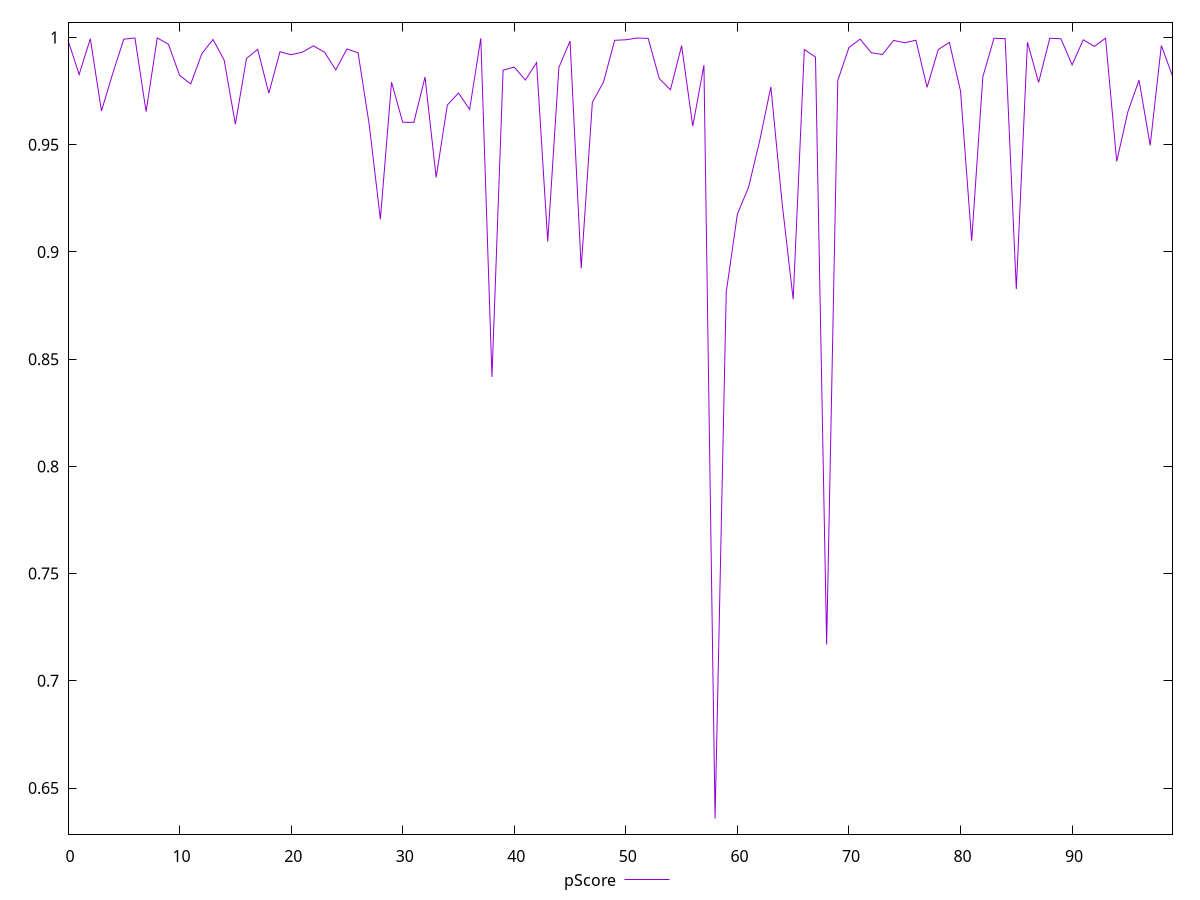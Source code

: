reset

$pScore <<EOF
0 0.9986904101550287
1 0.9827059779887459
2 0.9994060746758908
3 0.9657205489525253
4 0.9830638066320418
5 0.9991834489824333
6 0.9997419761297315
7 0.9654263399673885
8 0.9997808543380344
9 0.9968212738244738
10 0.9823576725433649
11 0.9782995237833634
12 0.9924503231285249
13 0.9990450347105274
14 0.989374272452495
15 0.9595801695903348
16 0.9902088326013263
17 0.9944428695899188
18 0.9739981819584385
19 0.9933185885924702
20 0.9919332602360176
21 0.9931229735303931
22 0.9960731694355176
23 0.9930744575634585
24 0.9848535663972442
25 0.9946381093343879
26 0.9928655276486444
27 0.9593049335409818
28 0.9152456435589895
29 0.9791173228572364
30 0.960467914641085
31 0.9604097307750816
32 0.9815102873183572
33 0.9347411558259837
34 0.9684807540514045
35 0.9740881639582684
36 0.9664435993263124
37 0.9996140523583017
38 0.841716409562158
39 0.9847728545968361
40 0.9861630383047413
41 0.9801308317265978
42 0.9882763544698004
43 0.9048349229274053
44 0.9860147553832534
45 0.9983284827190617
46 0.8923557158136443
47 0.9697417902055923
48 0.9791855173776436
49 0.9986608776698409
50 0.9989166354223518
51 0.9997168778473453
52 0.9995673011613946
53 0.9807875570204186
54 0.9756103572336563
55 0.9961680976885507
56 0.9586298023220361
57 0.9870619070740316
58 0.6358054731913492
59 0.8812640771897413
60 0.9176236561507629
61 0.9301549622455847
62 0.9518618071523319
63 0.9769622919857819
64 0.9231453405245676
65 0.8779009113468175
66 0.9943767201169094
67 0.9908457677858917
68 0.7169452477383855
69 0.9799375264024814
70 0.9953193958988944
71 0.9992163709365403
72 0.9928850334876524
73 0.9920351448009953
74 0.9986125298555882
75 0.9975250140110636
76 0.9987102466094003
77 0.9767284311818927
78 0.994316619868427
79 0.9976978537480796
80 0.9749980116267993
81 0.9051729227635226
82 0.9816451750381308
83 0.9996087954941905
84 0.9994373992121481
85 0.8826549918489496
86 0.9977541029605167
87 0.9790088391136256
88 0.9996258073569224
89 0.9993804843608365
90 0.9872177169272442
91 0.9989131257859986
92 0.995816410697683
93 0.9996512534033227
94 0.9422033027948145
95 0.9653043346497181
96 0.9801090106981404
97 0.9496774170706737
98 0.9962346452936119
99 0.9819946246956612
EOF

set key outside below
set xrange [0:99]
set yrange [0.6285259655684154:1.0070603619609682]
set trange [0.6285259655684154:1.0070603619609682]
set terminal svg size 640, 500 enhanced background rgb 'white'
set output "report_00013_2021-02-09T12-04-24.940Z/bootup-time/samples/pages+cached+noadtech+nomedia+nocss/pScore/values.svg"

plot $pScore title "pScore" with line

reset

